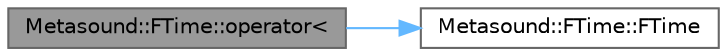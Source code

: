 digraph "Metasound::FTime::operator&lt;"
{
 // INTERACTIVE_SVG=YES
 // LATEX_PDF_SIZE
  bgcolor="transparent";
  edge [fontname=Helvetica,fontsize=10,labelfontname=Helvetica,labelfontsize=10];
  node [fontname=Helvetica,fontsize=10,shape=box,height=0.2,width=0.4];
  rankdir="LR";
  Node1 [id="Node000001",label="Metasound::FTime::operator\<",height=0.2,width=0.4,color="gray40", fillcolor="grey60", style="filled", fontcolor="black",tooltip=" "];
  Node1 -> Node2 [id="edge1_Node000001_Node000002",color="steelblue1",style="solid",tooltip=" "];
  Node2 [id="Node000002",label="Metasound::FTime::FTime",height=0.2,width=0.4,color="grey40", fillcolor="white", style="filled",URL="$db/d8f/classMetasound_1_1FTime.html#a9d47780af7299d7ebdfa2ac5831b3981",tooltip=" "];
}
